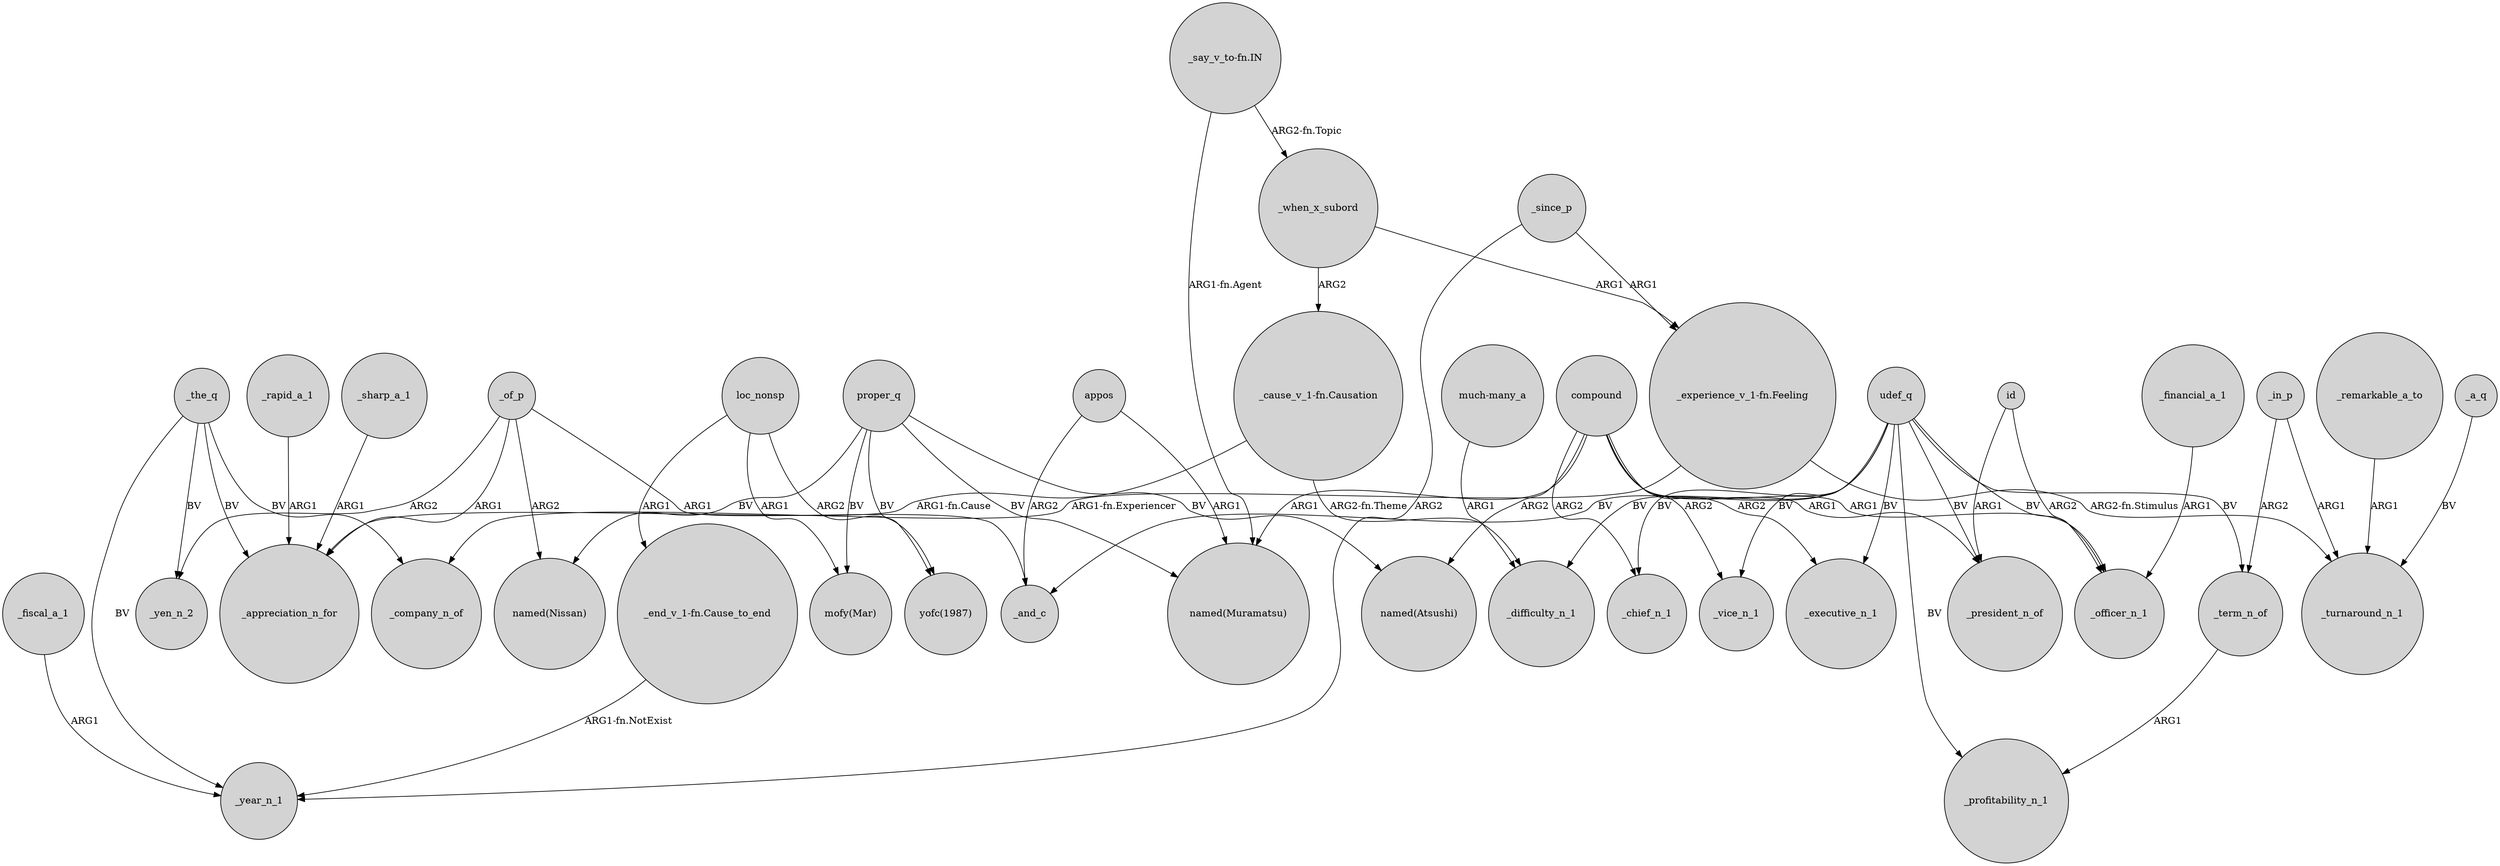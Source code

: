 digraph {
	node [shape=circle style=filled]
	"_experience_v_1-fn.Feeling" -> _company_n_of [label="ARG1-fn.Experiencer"]
	"_cause_v_1-fn.Causation" -> _difficulty_n_1 [label="ARG2-fn.Theme"]
	_of_p -> _yen_n_2 [label=ARG2]
	compound -> _vice_n_1 [label=ARG2]
	_the_q -> _appreciation_n_for [label=BV]
	compound -> "named(Muramatsu)" [label=ARG1]
	_rapid_a_1 -> _appreciation_n_for [label=ARG1]
	proper_q -> "named(Muramatsu)" [label=BV]
	udef_q -> _executive_n_1 [label=BV]
	loc_nonsp -> "mofy(Mar)" [label=ARG1]
	udef_q -> _difficulty_n_1 [label=BV]
	_since_p -> _year_n_1 [label=ARG2]
	id -> _president_n_of [label=ARG1]
	_when_x_subord -> "_experience_v_1-fn.Feeling" [label=ARG1]
	_since_p -> "_experience_v_1-fn.Feeling" [label=ARG1]
	_remarkable_a_to -> _turnaround_n_1 [label=ARG1]
	_term_n_of -> _profitability_n_1 [label=ARG1]
	_when_x_subord -> "_cause_v_1-fn.Causation" [label=ARG2]
	_sharp_a_1 -> _appreciation_n_for [label=ARG1]
	_the_q -> _yen_n_2 [label=BV]
	_of_p -> _appreciation_n_for [label=ARG1]
	udef_q -> _vice_n_1 [label=BV]
	appos -> "named(Muramatsu)" [label=ARG1]
	_the_q -> _company_n_of [label=BV]
	compound -> _chief_n_1 [label=ARG2]
	compound -> _officer_n_1 [label=ARG1]
	proper_q -> "named(Nissan)" [label=BV]
	"_say_v_to-fn.IN" -> _when_x_subord [label="ARG2-fn.Topic"]
	appos -> _and_c [label=ARG2]
	udef_q -> _president_n_of [label=BV]
	id -> _officer_n_1 [label=ARG2]
	compound -> _president_n_of [label=ARG1]
	udef_q -> _chief_n_1 [label=BV]
	_in_p -> _turnaround_n_1 [label=ARG1]
	_in_p -> _term_n_of [label=ARG2]
	udef_q -> _profitability_n_1 [label=BV]
	"much-many_a" -> _difficulty_n_1 [label=ARG1]
	udef_q -> _officer_n_1 [label=BV]
	udef_q -> _term_n_of [label=BV]
	proper_q -> "named(Atsushi)" [label=BV]
	_of_p -> "named(Nissan)" [label=ARG2]
	_of_p -> _and_c [label=ARG1]
	_a_q -> _turnaround_n_1 [label=BV]
	"_say_v_to-fn.IN" -> "named(Muramatsu)" [label="ARG1-fn.Agent"]
	_the_q -> _year_n_1 [label=BV]
	loc_nonsp -> "_end_v_1-fn.Cause_to_end" [label=ARG1]
	proper_q -> "mofy(Mar)" [label=BV]
	proper_q -> "yofc(1987)" [label=BV]
	"_cause_v_1-fn.Causation" -> _appreciation_n_for [label="ARG1-fn.Cause"]
	compound -> "named(Atsushi)" [label=ARG2]
	"_experience_v_1-fn.Feeling" -> _turnaround_n_1 [label="ARG2-fn.Stimulus"]
	_fiscal_a_1 -> _year_n_1 [label=ARG1]
	"_end_v_1-fn.Cause_to_end" -> _year_n_1 [label="ARG1-fn.NotExist"]
	udef_q -> _and_c [label=BV]
	compound -> _executive_n_1 [label=ARG2]
	_financial_a_1 -> _officer_n_1 [label=ARG1]
	loc_nonsp -> "yofc(1987)" [label=ARG2]
}
